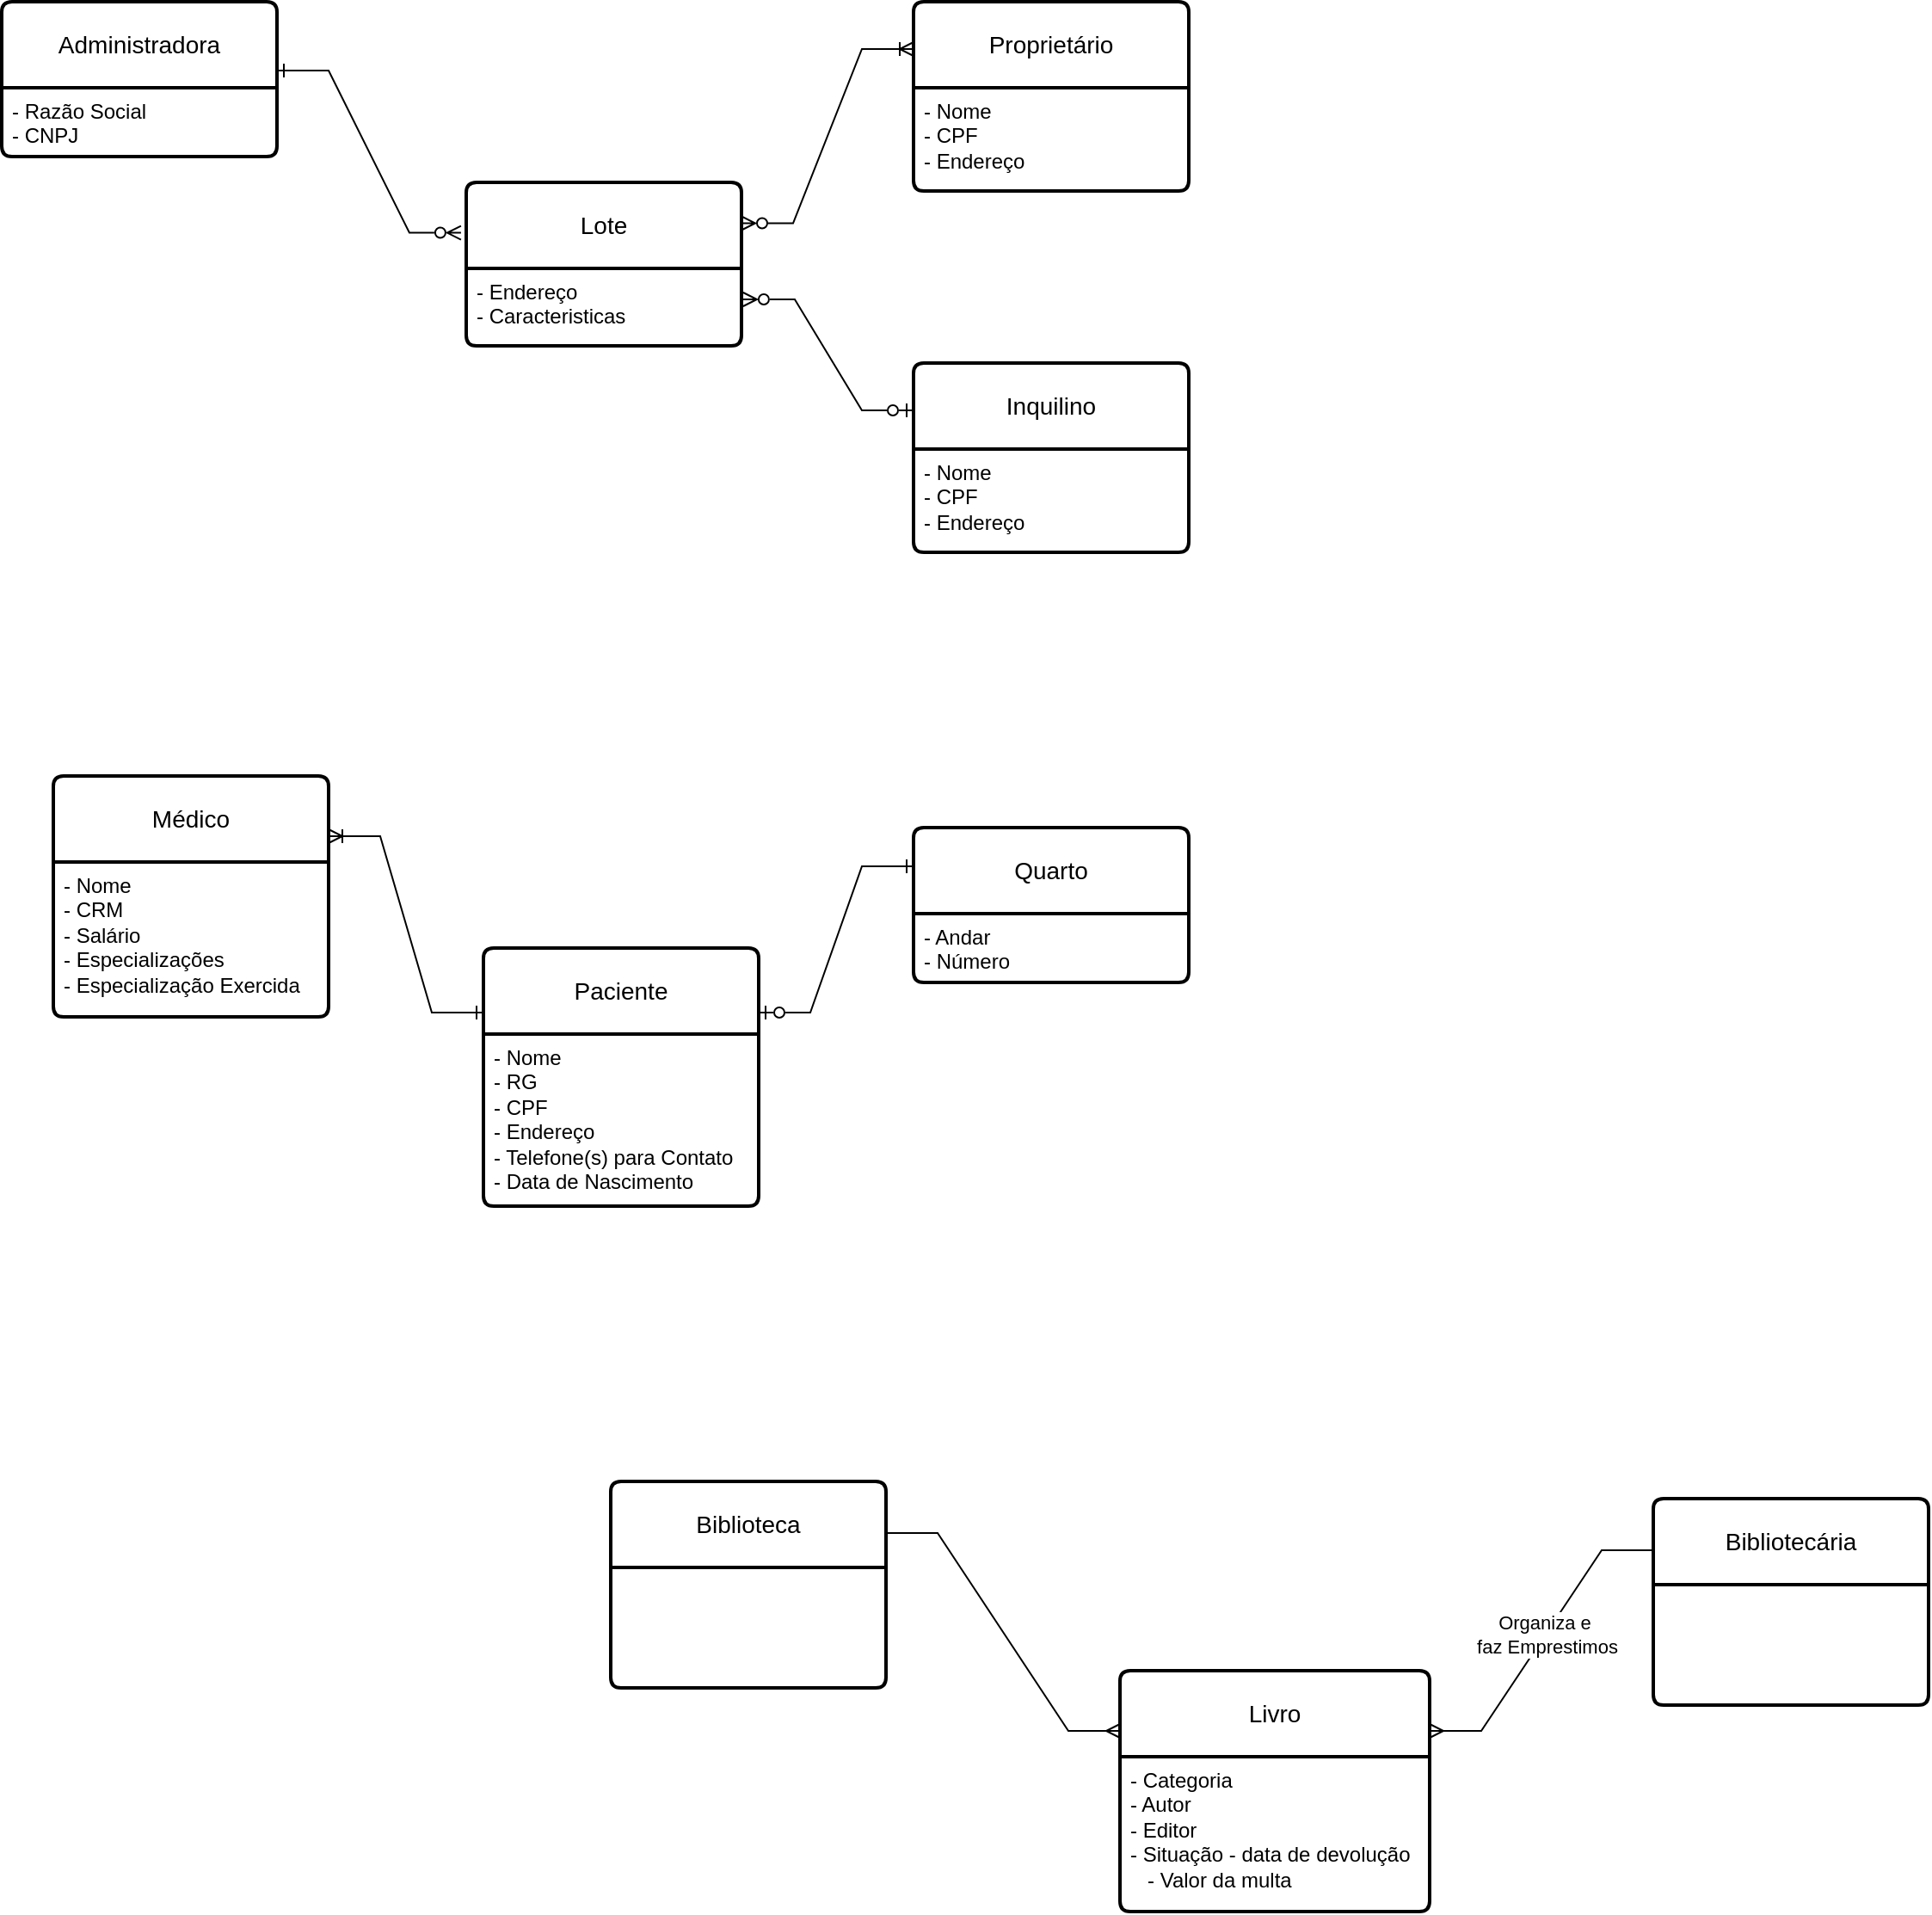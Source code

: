 <mxfile version="21.1.2" type="github">
  <diagram name="Página-1" id="Xd5rq1ed5FGLDgRt0UHT">
    <mxGraphModel dx="880" dy="452" grid="1" gridSize="10" guides="1" tooltips="1" connect="1" arrows="1" fold="1" page="1" pageScale="1" pageWidth="827" pageHeight="1169" math="0" shadow="0">
      <root>
        <mxCell id="0" />
        <mxCell id="1" parent="0" />
        <mxCell id="jDHJwdDlQx3v_MVg6vnI-1" value="Administradora" style="swimlane;childLayout=stackLayout;horizontal=1;startSize=50;horizontalStack=0;rounded=1;fontSize=14;fontStyle=0;strokeWidth=2;resizeParent=0;resizeLast=1;shadow=0;dashed=0;align=center;arcSize=4;whiteSpace=wrap;html=1;" vertex="1" parent="1">
          <mxGeometry x="60" y="530" width="160" height="90" as="geometry" />
        </mxCell>
        <mxCell id="jDHJwdDlQx3v_MVg6vnI-2" value="- Razão Social&lt;br&gt;- CNPJ" style="align=left;strokeColor=none;fillColor=none;spacingLeft=4;fontSize=12;verticalAlign=top;resizable=0;rotatable=0;part=1;html=1;" vertex="1" parent="jDHJwdDlQx3v_MVg6vnI-1">
          <mxGeometry y="50" width="160" height="40" as="geometry" />
        </mxCell>
        <mxCell id="jDHJwdDlQx3v_MVg6vnI-3" value="Lote" style="swimlane;childLayout=stackLayout;horizontal=1;startSize=50;horizontalStack=0;rounded=1;fontSize=14;fontStyle=0;strokeWidth=2;resizeParent=0;resizeLast=1;shadow=0;dashed=0;align=center;arcSize=4;whiteSpace=wrap;html=1;" vertex="1" parent="1">
          <mxGeometry x="330" y="635" width="160" height="95" as="geometry" />
        </mxCell>
        <mxCell id="jDHJwdDlQx3v_MVg6vnI-4" value="- Endereço&lt;br&gt;- Caracteristicas" style="align=left;strokeColor=none;fillColor=none;spacingLeft=4;fontSize=12;verticalAlign=top;resizable=0;rotatable=0;part=1;html=1;" vertex="1" parent="jDHJwdDlQx3v_MVg6vnI-3">
          <mxGeometry y="50" width="160" height="45" as="geometry" />
        </mxCell>
        <mxCell id="jDHJwdDlQx3v_MVg6vnI-5" value="Proprietário" style="swimlane;childLayout=stackLayout;horizontal=1;startSize=50;horizontalStack=0;rounded=1;fontSize=14;fontStyle=0;strokeWidth=2;resizeParent=0;resizeLast=1;shadow=0;dashed=0;align=center;arcSize=4;whiteSpace=wrap;html=1;" vertex="1" parent="1">
          <mxGeometry x="590" y="530" width="160" height="110" as="geometry" />
        </mxCell>
        <mxCell id="jDHJwdDlQx3v_MVg6vnI-6" value="- Nome&lt;br&gt;- CPF&lt;br&gt;- Endereço" style="align=left;strokeColor=none;fillColor=none;spacingLeft=4;fontSize=12;verticalAlign=top;resizable=0;rotatable=0;part=1;html=1;" vertex="1" parent="jDHJwdDlQx3v_MVg6vnI-5">
          <mxGeometry y="50" width="160" height="60" as="geometry" />
        </mxCell>
        <mxCell id="jDHJwdDlQx3v_MVg6vnI-7" value="Inquilino" style="swimlane;childLayout=stackLayout;horizontal=1;startSize=50;horizontalStack=0;rounded=1;fontSize=14;fontStyle=0;strokeWidth=2;resizeParent=0;resizeLast=1;shadow=0;dashed=0;align=center;arcSize=4;whiteSpace=wrap;html=1;" vertex="1" parent="1">
          <mxGeometry x="590" y="740" width="160" height="110" as="geometry" />
        </mxCell>
        <mxCell id="jDHJwdDlQx3v_MVg6vnI-8" value="- Nome&lt;br style=&quot;border-color: var(--border-color);&quot;&gt;- CPF&lt;br style=&quot;border-color: var(--border-color);&quot;&gt;- Endereço" style="align=left;strokeColor=none;fillColor=none;spacingLeft=4;fontSize=12;verticalAlign=top;resizable=0;rotatable=0;part=1;html=1;" vertex="1" parent="jDHJwdDlQx3v_MVg6vnI-7">
          <mxGeometry y="50" width="160" height="60" as="geometry" />
        </mxCell>
        <mxCell id="jDHJwdDlQx3v_MVg6vnI-10" value="" style="edgeStyle=entityRelationEdgeStyle;fontSize=12;html=1;endArrow=ERzeroToMany;endFill=0;rounded=0;entryX=-0.019;entryY=0.308;entryDx=0;entryDy=0;entryPerimeter=0;startArrow=ERone;startFill=0;" edge="1" parent="1" target="jDHJwdDlQx3v_MVg6vnI-3">
          <mxGeometry width="100" height="100" relative="1" as="geometry">
            <mxPoint x="220" y="570" as="sourcePoint" />
            <mxPoint x="320" y="470" as="targetPoint" />
          </mxGeometry>
        </mxCell>
        <mxCell id="jDHJwdDlQx3v_MVg6vnI-12" value="" style="edgeStyle=entityRelationEdgeStyle;fontSize=12;html=1;endArrow=ERoneToMany;endFill=0;rounded=0;entryX=0;entryY=0.25;entryDx=0;entryDy=0;exitX=1;exitY=0.25;exitDx=0;exitDy=0;startArrow=ERzeroToMany;startFill=0;" edge="1" parent="1" source="jDHJwdDlQx3v_MVg6vnI-3" target="jDHJwdDlQx3v_MVg6vnI-5">
          <mxGeometry width="100" height="100" relative="1" as="geometry">
            <mxPoint x="430" y="750" as="sourcePoint" />
            <mxPoint x="530" y="650" as="targetPoint" />
          </mxGeometry>
        </mxCell>
        <mxCell id="jDHJwdDlQx3v_MVg6vnI-14" value="" style="edgeStyle=entityRelationEdgeStyle;fontSize=12;html=1;endArrow=ERzeroToOne;endFill=0;rounded=0;entryX=0;entryY=0.25;entryDx=0;entryDy=0;exitX=1.006;exitY=0.4;exitDx=0;exitDy=0;exitPerimeter=0;startArrow=ERzeroToMany;startFill=0;" edge="1" parent="1" source="jDHJwdDlQx3v_MVg6vnI-4" target="jDHJwdDlQx3v_MVg6vnI-7">
          <mxGeometry width="100" height="100" relative="1" as="geometry">
            <mxPoint x="410" y="770" as="sourcePoint" />
            <mxPoint x="510" y="670" as="targetPoint" />
          </mxGeometry>
        </mxCell>
        <mxCell id="jDHJwdDlQx3v_MVg6vnI-15" value="Médico" style="swimlane;childLayout=stackLayout;horizontal=1;startSize=50;horizontalStack=0;rounded=1;fontSize=14;fontStyle=0;strokeWidth=2;resizeParent=0;resizeLast=1;shadow=0;dashed=0;align=center;arcSize=4;whiteSpace=wrap;html=1;" vertex="1" parent="1">
          <mxGeometry x="90" y="980" width="160" height="140" as="geometry" />
        </mxCell>
        <mxCell id="jDHJwdDlQx3v_MVg6vnI-16" value="- Nome&lt;br&gt;- CRM&lt;br&gt;- Salário&lt;br&gt;- Especializações&lt;br&gt;- Especialização Exercida" style="align=left;strokeColor=none;fillColor=none;spacingLeft=4;fontSize=12;verticalAlign=top;resizable=0;rotatable=0;part=1;html=1;" vertex="1" parent="jDHJwdDlQx3v_MVg6vnI-15">
          <mxGeometry y="50" width="160" height="90" as="geometry" />
        </mxCell>
        <mxCell id="jDHJwdDlQx3v_MVg6vnI-18" value="Paciente" style="swimlane;childLayout=stackLayout;horizontal=1;startSize=50;horizontalStack=0;rounded=1;fontSize=14;fontStyle=0;strokeWidth=2;resizeParent=0;resizeLast=1;shadow=0;dashed=0;align=center;arcSize=4;whiteSpace=wrap;html=1;" vertex="1" parent="1">
          <mxGeometry x="340" y="1080" width="160" height="150" as="geometry" />
        </mxCell>
        <mxCell id="jDHJwdDlQx3v_MVg6vnI-19" value="- Nome&lt;br&gt;- RG&lt;br&gt;- CPF&lt;br&gt;- Endereço&lt;br&gt;- Telefone(s) para Contato&lt;br&gt;- Data de Nascimento" style="align=left;strokeColor=none;fillColor=none;spacingLeft=4;fontSize=12;verticalAlign=top;resizable=0;rotatable=0;part=1;html=1;" vertex="1" parent="jDHJwdDlQx3v_MVg6vnI-18">
          <mxGeometry y="50" width="160" height="100" as="geometry" />
        </mxCell>
        <mxCell id="jDHJwdDlQx3v_MVg6vnI-22" value="Quarto" style="swimlane;childLayout=stackLayout;horizontal=1;startSize=50;horizontalStack=0;rounded=1;fontSize=14;fontStyle=0;strokeWidth=2;resizeParent=0;resizeLast=1;shadow=0;dashed=0;align=center;arcSize=4;whiteSpace=wrap;html=1;" vertex="1" parent="1">
          <mxGeometry x="590" y="1010" width="160" height="90" as="geometry" />
        </mxCell>
        <mxCell id="jDHJwdDlQx3v_MVg6vnI-23" value="- Andar&lt;br&gt;- Número" style="align=left;strokeColor=none;fillColor=none;spacingLeft=4;fontSize=12;verticalAlign=top;resizable=0;rotatable=0;part=1;html=1;" vertex="1" parent="jDHJwdDlQx3v_MVg6vnI-22">
          <mxGeometry y="50" width="160" height="40" as="geometry" />
        </mxCell>
        <mxCell id="jDHJwdDlQx3v_MVg6vnI-24" value="" style="edgeStyle=entityRelationEdgeStyle;fontSize=12;html=1;endArrow=ERone;endFill=0;rounded=0;entryX=0;entryY=0.25;entryDx=0;entryDy=0;startArrow=ERoneToMany;startFill=0;exitX=1;exitY=0.25;exitDx=0;exitDy=0;" edge="1" parent="1" source="jDHJwdDlQx3v_MVg6vnI-15" target="jDHJwdDlQx3v_MVg6vnI-18">
          <mxGeometry width="100" height="100" relative="1" as="geometry">
            <mxPoint x="260" y="1030" as="sourcePoint" />
            <mxPoint x="360" y="930" as="targetPoint" />
          </mxGeometry>
        </mxCell>
        <mxCell id="jDHJwdDlQx3v_MVg6vnI-25" value="" style="edgeStyle=entityRelationEdgeStyle;fontSize=12;html=1;endArrow=ERone;endFill=0;rounded=0;exitX=1;exitY=0.25;exitDx=0;exitDy=0;entryX=0;entryY=0.25;entryDx=0;entryDy=0;startArrow=ERzeroToOne;startFill=0;" edge="1" parent="1" source="jDHJwdDlQx3v_MVg6vnI-18" target="jDHJwdDlQx3v_MVg6vnI-22">
          <mxGeometry width="100" height="100" relative="1" as="geometry">
            <mxPoint x="540" y="1240" as="sourcePoint" />
            <mxPoint x="610" y="1100" as="targetPoint" />
          </mxGeometry>
        </mxCell>
        <mxCell id="jDHJwdDlQx3v_MVg6vnI-27" value="Biblioteca" style="swimlane;childLayout=stackLayout;horizontal=1;startSize=50;horizontalStack=0;rounded=1;fontSize=14;fontStyle=0;strokeWidth=2;resizeParent=0;resizeLast=1;shadow=0;dashed=0;align=center;arcSize=4;whiteSpace=wrap;html=1;" vertex="1" parent="1">
          <mxGeometry x="414" y="1390" width="160" height="120" as="geometry" />
        </mxCell>
        <mxCell id="jDHJwdDlQx3v_MVg6vnI-29" value="Livro" style="swimlane;childLayout=stackLayout;horizontal=1;startSize=50;horizontalStack=0;rounded=1;fontSize=14;fontStyle=0;strokeWidth=2;resizeParent=0;resizeLast=1;shadow=0;dashed=0;align=center;arcSize=4;whiteSpace=wrap;html=1;" vertex="1" parent="1">
          <mxGeometry x="710" y="1500" width="180" height="140" as="geometry" />
        </mxCell>
        <mxCell id="jDHJwdDlQx3v_MVg6vnI-30" value="- Categoria&lt;br&gt;- Autor&lt;br&gt;- Editor&lt;br&gt;- Situação - data de devolução&lt;br&gt;&lt;span style=&quot;white-space: pre;&quot;&gt;	&lt;/span&gt;&lt;span style=&quot;white-space: pre;&quot;&gt;	&lt;/span&gt;&amp;nbsp;- Valor da multa" style="align=left;strokeColor=none;fillColor=none;spacingLeft=4;fontSize=12;verticalAlign=top;resizable=0;rotatable=0;part=1;html=1;" vertex="1" parent="jDHJwdDlQx3v_MVg6vnI-29">
          <mxGeometry y="50" width="180" height="90" as="geometry" />
        </mxCell>
        <mxCell id="jDHJwdDlQx3v_MVg6vnI-31" value="" style="edgeStyle=entityRelationEdgeStyle;fontSize=12;html=1;endArrow=ERmany;endFill=0;rounded=0;exitX=1;exitY=0.25;exitDx=0;exitDy=0;entryX=0;entryY=0.25;entryDx=0;entryDy=0;" edge="1" parent="1" source="jDHJwdDlQx3v_MVg6vnI-27" target="jDHJwdDlQx3v_MVg6vnI-29">
          <mxGeometry width="100" height="100" relative="1" as="geometry">
            <mxPoint x="560" y="1640" as="sourcePoint" />
            <mxPoint x="700" y="1530" as="targetPoint" />
          </mxGeometry>
        </mxCell>
        <mxCell id="jDHJwdDlQx3v_MVg6vnI-32" value="Bibliotecária" style="swimlane;childLayout=stackLayout;horizontal=1;startSize=50;horizontalStack=0;rounded=1;fontSize=14;fontStyle=0;strokeWidth=2;resizeParent=0;resizeLast=1;shadow=0;dashed=0;align=center;arcSize=4;whiteSpace=wrap;html=1;" vertex="1" parent="1">
          <mxGeometry x="1020" y="1400" width="160" height="120" as="geometry" />
        </mxCell>
        <mxCell id="jDHJwdDlQx3v_MVg6vnI-34" value="" style="edgeStyle=entityRelationEdgeStyle;fontSize=12;html=1;endArrow=none;endFill=0;rounded=0;entryX=0;entryY=0.25;entryDx=0;entryDy=0;startArrow=ERmany;startFill=0;exitX=1;exitY=0.25;exitDx=0;exitDy=0;" edge="1" parent="1" source="jDHJwdDlQx3v_MVg6vnI-29" target="jDHJwdDlQx3v_MVg6vnI-32">
          <mxGeometry width="100" height="100" relative="1" as="geometry">
            <mxPoint x="890" y="1530" as="sourcePoint" />
            <mxPoint x="970" y="1430" as="targetPoint" />
          </mxGeometry>
        </mxCell>
        <mxCell id="jDHJwdDlQx3v_MVg6vnI-35" value="Organiza e&amp;nbsp;&lt;br&gt;faz Emprestimos" style="edgeLabel;html=1;align=center;verticalAlign=middle;resizable=0;points=[];" vertex="1" connectable="0" parent="jDHJwdDlQx3v_MVg6vnI-34">
          <mxGeometry x="0.051" relative="1" as="geometry">
            <mxPoint as="offset" />
          </mxGeometry>
        </mxCell>
      </root>
    </mxGraphModel>
  </diagram>
</mxfile>
